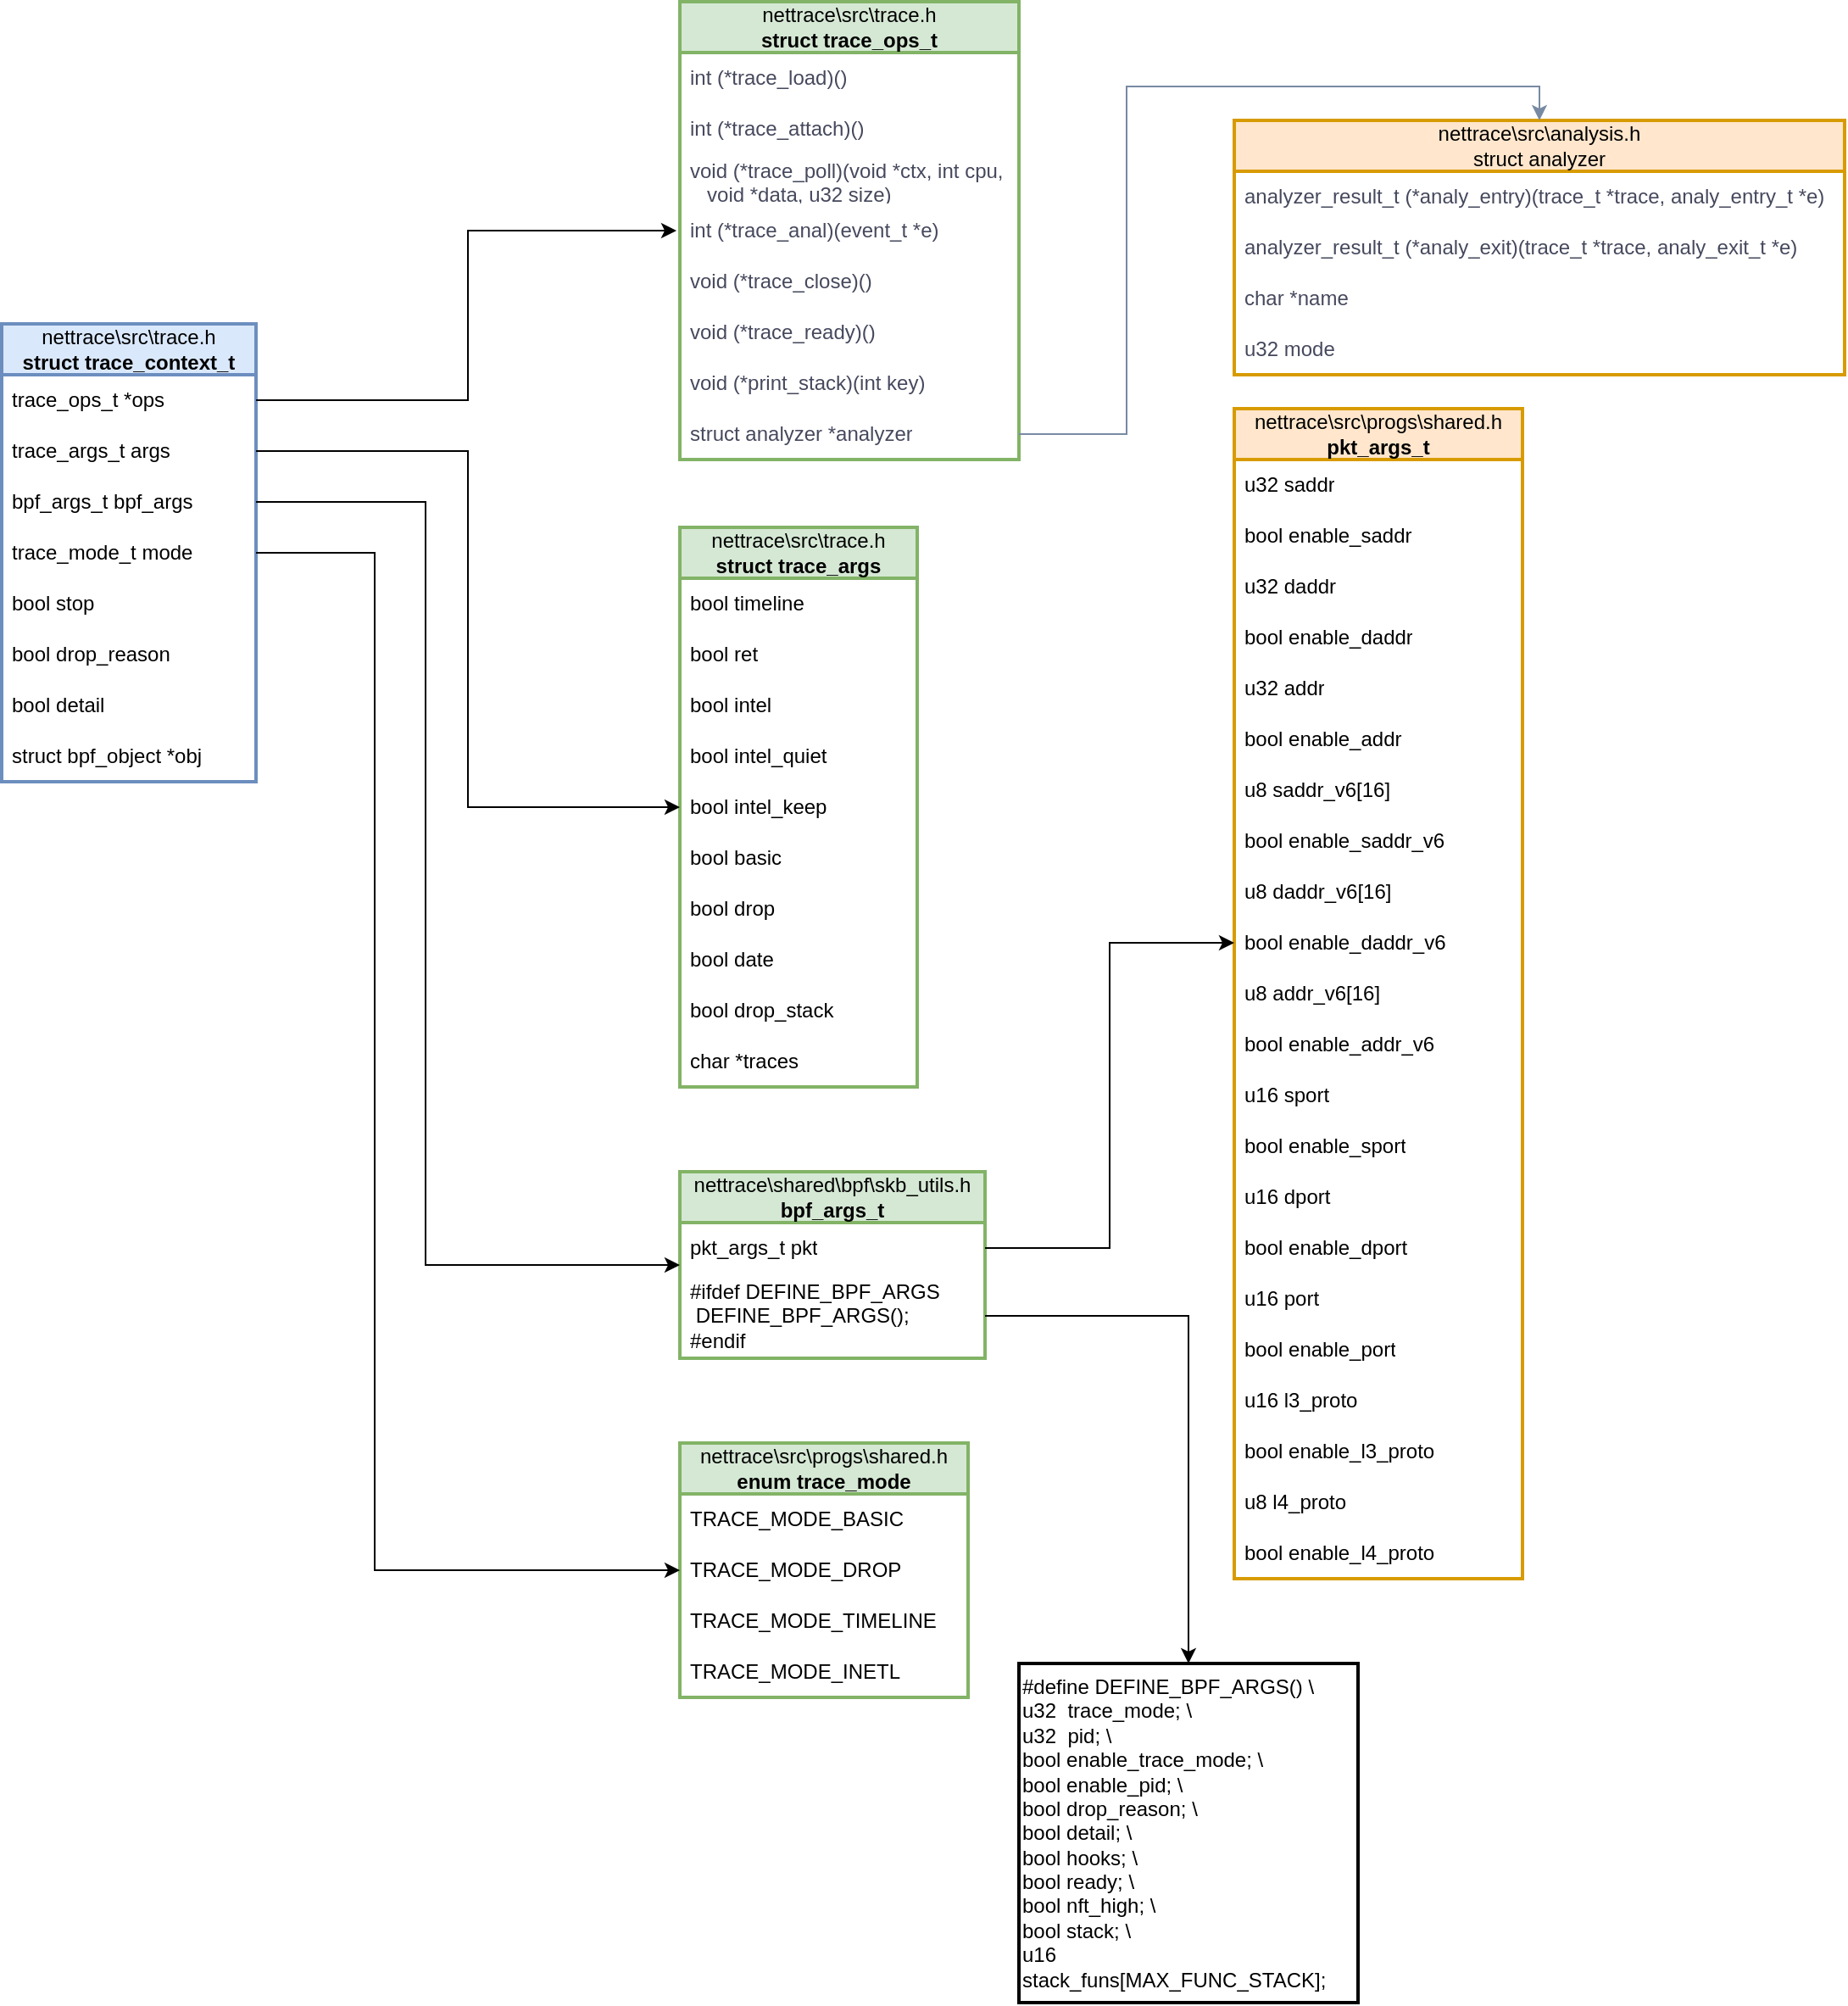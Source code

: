 <mxfile version="20.8.5" type="github">
  <diagram id="J2MnjOrFb4amIE_kZ2wo" name="第 1 页">
    <mxGraphModel dx="793" dy="2316" grid="1" gridSize="10" guides="1" tooltips="1" connect="1" arrows="1" fold="1" page="1" pageScale="1" pageWidth="827" pageHeight="1169" math="0" shadow="0">
      <root>
        <mxCell id="0" />
        <mxCell id="1" parent="0" />
        <mxCell id="d07pl93fS8qno-X2YD1w-11" value="nettrace\src\trace.h&lt;br&gt;&lt;b&gt;struct trace_ops_t&lt;/b&gt;" style="swimlane;fontStyle=0;childLayout=stackLayout;horizontal=1;startSize=30;horizontalStack=0;resizeParent=1;resizeParentMax=0;resizeLast=0;collapsible=1;marginBottom=0;whiteSpace=wrap;html=1;rounded=0;labelBackgroundColor=none;fillColor=#d5e8d4;strokeColor=#82b366;strokeWidth=2;perimeterSpacing=2;swimlaneLine=1;glass=0;shadow=0;" parent="1" vertex="1">
          <mxGeometry x="500" y="-330" width="200" height="270" as="geometry" />
        </mxCell>
        <mxCell id="d07pl93fS8qno-X2YD1w-12" value="int (*trace_load)()" style="text;strokeColor=none;fillColor=none;align=left;verticalAlign=middle;spacingLeft=4;spacingRight=4;overflow=hidden;points=[[0,0.5],[1,0.5]];portConstraint=eastwest;rotatable=0;whiteSpace=wrap;html=1;rounded=0;labelBackgroundColor=none;fontColor=#46495D;" parent="d07pl93fS8qno-X2YD1w-11" vertex="1">
          <mxGeometry y="30" width="200" height="30" as="geometry" />
        </mxCell>
        <mxCell id="d07pl93fS8qno-X2YD1w-15" value="int (*trace_attach)()" style="text;strokeColor=none;fillColor=none;align=left;verticalAlign=middle;spacingLeft=4;spacingRight=4;overflow=hidden;points=[[0,0.5],[1,0.5]];portConstraint=eastwest;rotatable=0;whiteSpace=wrap;html=1;rounded=0;labelBackgroundColor=none;fontColor=#46495D;" parent="d07pl93fS8qno-X2YD1w-11" vertex="1">
          <mxGeometry y="60" width="200" height="30" as="geometry" />
        </mxCell>
        <mxCell id="d07pl93fS8qno-X2YD1w-13" value="void (*trace_poll)(void *ctx, int cpu, &lt;br&gt;&lt;span style=&quot;white-space: pre;&quot;&gt; &lt;/span&gt;&lt;span style=&quot;white-space: pre;&quot;&gt; &lt;/span&gt;&lt;span style=&quot;white-space: pre;&quot;&gt; &lt;/span&gt;void *data, u32 size)" style="text;strokeColor=none;fillColor=none;align=left;verticalAlign=middle;spacingLeft=4;spacingRight=4;overflow=hidden;points=[[0,0.5],[1,0.5]];portConstraint=eastwest;rotatable=0;whiteSpace=wrap;html=1;rounded=0;labelBackgroundColor=none;fontColor=#46495D;" parent="d07pl93fS8qno-X2YD1w-11" vertex="1">
          <mxGeometry y="90" width="200" height="30" as="geometry" />
        </mxCell>
        <mxCell id="d07pl93fS8qno-X2YD1w-16" value="int (*trace_anal)(event_t *e)" style="text;strokeColor=none;fillColor=none;align=left;verticalAlign=middle;spacingLeft=4;spacingRight=4;overflow=hidden;points=[[0,0.5],[1,0.5]];portConstraint=eastwest;rotatable=0;whiteSpace=wrap;html=1;rounded=0;labelBackgroundColor=none;fontColor=#46495D;" parent="d07pl93fS8qno-X2YD1w-11" vertex="1">
          <mxGeometry y="120" width="200" height="30" as="geometry" />
        </mxCell>
        <mxCell id="d07pl93fS8qno-X2YD1w-14" value="void (*trace_close)()" style="text;strokeColor=none;fillColor=none;align=left;verticalAlign=middle;spacingLeft=4;spacingRight=4;overflow=hidden;points=[[0,0.5],[1,0.5]];portConstraint=eastwest;rotatable=0;whiteSpace=wrap;html=1;rounded=0;labelBackgroundColor=none;fontColor=#46495D;" parent="d07pl93fS8qno-X2YD1w-11" vertex="1">
          <mxGeometry y="150" width="200" height="30" as="geometry" />
        </mxCell>
        <mxCell id="d07pl93fS8qno-X2YD1w-17" value="void (*trace_ready)()" style="text;strokeColor=none;fillColor=none;align=left;verticalAlign=middle;spacingLeft=4;spacingRight=4;overflow=hidden;points=[[0,0.5],[1,0.5]];portConstraint=eastwest;rotatable=0;whiteSpace=wrap;html=1;rounded=0;labelBackgroundColor=none;fontColor=#46495D;" parent="d07pl93fS8qno-X2YD1w-11" vertex="1">
          <mxGeometry y="180" width="200" height="30" as="geometry" />
        </mxCell>
        <mxCell id="d07pl93fS8qno-X2YD1w-18" value="void (*print_stack)(int key)" style="text;strokeColor=none;fillColor=none;align=left;verticalAlign=middle;spacingLeft=4;spacingRight=4;overflow=hidden;points=[[0,0.5],[1,0.5]];portConstraint=eastwest;rotatable=0;whiteSpace=wrap;html=1;rounded=0;labelBackgroundColor=none;fontColor=#46495D;" parent="d07pl93fS8qno-X2YD1w-11" vertex="1">
          <mxGeometry y="210" width="200" height="30" as="geometry" />
        </mxCell>
        <mxCell id="d07pl93fS8qno-X2YD1w-19" value="struct analyzer *analyzer" style="text;strokeColor=none;fillColor=none;align=left;verticalAlign=middle;spacingLeft=4;spacingRight=4;overflow=hidden;points=[[0,0.5],[1,0.5]];portConstraint=eastwest;rotatable=0;whiteSpace=wrap;html=1;rounded=0;labelBackgroundColor=none;fontColor=#46495D;" parent="d07pl93fS8qno-X2YD1w-11" vertex="1">
          <mxGeometry y="240" width="200" height="30" as="geometry" />
        </mxCell>
        <mxCell id="d07pl93fS8qno-X2YD1w-21" value="nettrace\src\analysis.h&lt;br&gt;struct analyzer" style="swimlane;fontStyle=0;childLayout=stackLayout;horizontal=1;startSize=30;horizontalStack=0;resizeParent=1;resizeParentMax=0;resizeLast=0;collapsible=1;marginBottom=0;whiteSpace=wrap;html=1;rounded=0;labelBackgroundColor=none;fillColor=#ffe6cc;strokeColor=#d79b00;strokeWidth=2;" parent="1" vertex="1">
          <mxGeometry x="827" y="-260" width="360" height="150" as="geometry" />
        </mxCell>
        <mxCell id="d07pl93fS8qno-X2YD1w-22" value="analyzer_result_t (*analy_entry)(trace_t *trace, analy_entry_t *e)" style="text;strokeColor=none;fillColor=none;align=left;verticalAlign=middle;spacingLeft=4;spacingRight=4;overflow=hidden;points=[[0,0.5],[1,0.5]];portConstraint=eastwest;rotatable=0;whiteSpace=wrap;html=1;rounded=0;labelBackgroundColor=none;fontColor=#46495D;" parent="d07pl93fS8qno-X2YD1w-21" vertex="1">
          <mxGeometry y="30" width="360" height="30" as="geometry" />
        </mxCell>
        <mxCell id="d07pl93fS8qno-X2YD1w-23" value="analyzer_result_t (*analy_exit)(trace_t *trace, analy_exit_t *e)" style="text;strokeColor=none;fillColor=none;align=left;verticalAlign=middle;spacingLeft=4;spacingRight=4;overflow=hidden;points=[[0,0.5],[1,0.5]];portConstraint=eastwest;rotatable=0;whiteSpace=wrap;html=1;rounded=0;labelBackgroundColor=none;fontColor=#46495D;" parent="d07pl93fS8qno-X2YD1w-21" vertex="1">
          <mxGeometry y="60" width="360" height="30" as="geometry" />
        </mxCell>
        <mxCell id="d07pl93fS8qno-X2YD1w-24" value="char *name" style="text;strokeColor=none;fillColor=none;align=left;verticalAlign=middle;spacingLeft=4;spacingRight=4;overflow=hidden;points=[[0,0.5],[1,0.5]];portConstraint=eastwest;rotatable=0;whiteSpace=wrap;html=1;rounded=0;labelBackgroundColor=none;fontColor=#46495D;" parent="d07pl93fS8qno-X2YD1w-21" vertex="1">
          <mxGeometry y="90" width="360" height="30" as="geometry" />
        </mxCell>
        <mxCell id="d07pl93fS8qno-X2YD1w-25" value="u32 mode" style="text;strokeColor=none;fillColor=none;align=left;verticalAlign=middle;spacingLeft=4;spacingRight=4;overflow=hidden;points=[[0,0.5],[1,0.5]];portConstraint=eastwest;rotatable=0;whiteSpace=wrap;html=1;rounded=0;labelBackgroundColor=none;fontColor=#46495D;" parent="d07pl93fS8qno-X2YD1w-21" vertex="1">
          <mxGeometry y="120" width="360" height="30" as="geometry" />
        </mxCell>
        <mxCell id="d07pl93fS8qno-X2YD1w-27" style="edgeStyle=orthogonalEdgeStyle;rounded=0;orthogonalLoop=1;jettySize=auto;html=1;exitX=1;exitY=0.5;exitDx=0;exitDy=0;entryX=0.5;entryY=0;entryDx=0;entryDy=0;labelBackgroundColor=none;fontColor=default;strokeColor=#788AA3;" parent="1" source="d07pl93fS8qno-X2YD1w-19" target="d07pl93fS8qno-X2YD1w-21" edge="1">
          <mxGeometry relative="1" as="geometry" />
        </mxCell>
        <mxCell id="d07pl93fS8qno-X2YD1w-28" value="nettrace\src\trace.h&lt;br&gt;&lt;b&gt;struct trace_context_t&lt;/b&gt;" style="swimlane;fontStyle=0;childLayout=stackLayout;horizontal=1;startSize=30;horizontalStack=0;resizeParent=1;resizeParentMax=0;resizeLast=0;collapsible=1;marginBottom=0;whiteSpace=wrap;html=1;fillColor=#dae8fc;strokeColor=#6c8ebf;strokeWidth=2;" parent="1" vertex="1">
          <mxGeometry x="100" y="-140" width="150" height="270" as="geometry" />
        </mxCell>
        <mxCell id="d07pl93fS8qno-X2YD1w-29" value="trace_ops_t *ops" style="text;strokeColor=none;fillColor=none;align=left;verticalAlign=middle;spacingLeft=4;spacingRight=4;overflow=hidden;points=[[0,0.5],[1,0.5]];portConstraint=eastwest;rotatable=0;whiteSpace=wrap;html=1;" parent="d07pl93fS8qno-X2YD1w-28" vertex="1">
          <mxGeometry y="30" width="150" height="30" as="geometry" />
        </mxCell>
        <mxCell id="d07pl93fS8qno-X2YD1w-30" value="trace_args_t args" style="text;strokeColor=none;fillColor=none;align=left;verticalAlign=middle;spacingLeft=4;spacingRight=4;overflow=hidden;points=[[0,0.5],[1,0.5]];portConstraint=eastwest;rotatable=0;whiteSpace=wrap;html=1;" parent="d07pl93fS8qno-X2YD1w-28" vertex="1">
          <mxGeometry y="60" width="150" height="30" as="geometry" />
        </mxCell>
        <mxCell id="d07pl93fS8qno-X2YD1w-31" value="bpf_args_t bpf_args" style="text;strokeColor=none;fillColor=none;align=left;verticalAlign=middle;spacingLeft=4;spacingRight=4;overflow=hidden;points=[[0,0.5],[1,0.5]];portConstraint=eastwest;rotatable=0;whiteSpace=wrap;html=1;" parent="d07pl93fS8qno-X2YD1w-28" vertex="1">
          <mxGeometry y="90" width="150" height="30" as="geometry" />
        </mxCell>
        <mxCell id="d07pl93fS8qno-X2YD1w-34" value="trace_mode_t mode" style="text;strokeColor=none;fillColor=none;align=left;verticalAlign=middle;spacingLeft=4;spacingRight=4;overflow=hidden;points=[[0,0.5],[1,0.5]];portConstraint=eastwest;rotatable=0;whiteSpace=wrap;html=1;" parent="d07pl93fS8qno-X2YD1w-28" vertex="1">
          <mxGeometry y="120" width="150" height="30" as="geometry" />
        </mxCell>
        <mxCell id="d07pl93fS8qno-X2YD1w-35" value="bool  stop" style="text;strokeColor=none;fillColor=none;align=left;verticalAlign=middle;spacingLeft=4;spacingRight=4;overflow=hidden;points=[[0,0.5],[1,0.5]];portConstraint=eastwest;rotatable=0;whiteSpace=wrap;html=1;" parent="d07pl93fS8qno-X2YD1w-28" vertex="1">
          <mxGeometry y="150" width="150" height="30" as="geometry" />
        </mxCell>
        <mxCell id="d07pl93fS8qno-X2YD1w-36" value="bool  drop_reason" style="text;strokeColor=none;fillColor=none;align=left;verticalAlign=middle;spacingLeft=4;spacingRight=4;overflow=hidden;points=[[0,0.5],[1,0.5]];portConstraint=eastwest;rotatable=0;whiteSpace=wrap;html=1;" parent="d07pl93fS8qno-X2YD1w-28" vertex="1">
          <mxGeometry y="180" width="150" height="30" as="geometry" />
        </mxCell>
        <mxCell id="d07pl93fS8qno-X2YD1w-37" value="bool  detail" style="text;strokeColor=none;fillColor=none;align=left;verticalAlign=middle;spacingLeft=4;spacingRight=4;overflow=hidden;points=[[0,0.5],[1,0.5]];portConstraint=eastwest;rotatable=0;whiteSpace=wrap;html=1;" parent="d07pl93fS8qno-X2YD1w-28" vertex="1">
          <mxGeometry y="210" width="150" height="30" as="geometry" />
        </mxCell>
        <mxCell id="d07pl93fS8qno-X2YD1w-32" value="struct bpf_object *obj" style="text;strokeColor=none;fillColor=none;align=left;verticalAlign=middle;spacingLeft=4;spacingRight=4;overflow=hidden;points=[[0,0.5],[1,0.5]];portConstraint=eastwest;rotatable=0;whiteSpace=wrap;html=1;" parent="d07pl93fS8qno-X2YD1w-28" vertex="1">
          <mxGeometry y="240" width="150" height="30" as="geometry" />
        </mxCell>
        <mxCell id="d07pl93fS8qno-X2YD1w-39" value="nettrace\src\trace.h&lt;br&gt;&lt;b&gt;struct trace_args&lt;/b&gt;" style="swimlane;fontStyle=0;childLayout=stackLayout;horizontal=1;startSize=30;horizontalStack=0;resizeParent=1;resizeParentMax=0;resizeLast=0;collapsible=1;marginBottom=0;whiteSpace=wrap;html=1;rounded=0;shadow=0;glass=0;sketch=0;strokeWidth=2;fillColor=#d5e8d4;strokeColor=#82b366;" parent="1" vertex="1">
          <mxGeometry x="500" y="-20" width="140" height="330" as="geometry" />
        </mxCell>
        <mxCell id="d07pl93fS8qno-X2YD1w-40" value="bool timeline" style="text;strokeColor=none;fillColor=none;align=left;verticalAlign=middle;spacingLeft=4;spacingRight=4;overflow=hidden;points=[[0,0.5],[1,0.5]];portConstraint=eastwest;rotatable=0;whiteSpace=wrap;html=1;rounded=0;shadow=0;glass=0;sketch=0;strokeWidth=2;" parent="d07pl93fS8qno-X2YD1w-39" vertex="1">
          <mxGeometry y="30" width="140" height="30" as="geometry" />
        </mxCell>
        <mxCell id="d07pl93fS8qno-X2YD1w-41" value="bool ret" style="text;strokeColor=none;fillColor=none;align=left;verticalAlign=middle;spacingLeft=4;spacingRight=4;overflow=hidden;points=[[0,0.5],[1,0.5]];portConstraint=eastwest;rotatable=0;whiteSpace=wrap;html=1;rounded=0;shadow=0;glass=0;sketch=0;strokeWidth=2;" parent="d07pl93fS8qno-X2YD1w-39" vertex="1">
          <mxGeometry y="60" width="140" height="30" as="geometry" />
        </mxCell>
        <mxCell id="d07pl93fS8qno-X2YD1w-47" value="bool intel" style="text;strokeColor=none;fillColor=none;align=left;verticalAlign=middle;spacingLeft=4;spacingRight=4;overflow=hidden;points=[[0,0.5],[1,0.5]];portConstraint=eastwest;rotatable=0;whiteSpace=wrap;html=1;rounded=0;shadow=0;glass=0;sketch=0;strokeWidth=2;" parent="d07pl93fS8qno-X2YD1w-39" vertex="1">
          <mxGeometry y="90" width="140" height="30" as="geometry" />
        </mxCell>
        <mxCell id="d07pl93fS8qno-X2YD1w-48" value="bool intel_quiet" style="text;strokeColor=none;fillColor=none;align=left;verticalAlign=middle;spacingLeft=4;spacingRight=4;overflow=hidden;points=[[0,0.5],[1,0.5]];portConstraint=eastwest;rotatable=0;whiteSpace=wrap;html=1;rounded=0;shadow=0;glass=0;sketch=0;strokeWidth=2;" parent="d07pl93fS8qno-X2YD1w-39" vertex="1">
          <mxGeometry y="120" width="140" height="30" as="geometry" />
        </mxCell>
        <mxCell id="d07pl93fS8qno-X2YD1w-49" value="bool intel_keep" style="text;strokeColor=none;fillColor=none;align=left;verticalAlign=middle;spacingLeft=4;spacingRight=4;overflow=hidden;points=[[0,0.5],[1,0.5]];portConstraint=eastwest;rotatable=0;whiteSpace=wrap;html=1;rounded=0;shadow=0;glass=0;sketch=0;strokeWidth=2;" parent="d07pl93fS8qno-X2YD1w-39" vertex="1">
          <mxGeometry y="150" width="140" height="30" as="geometry" />
        </mxCell>
        <mxCell id="d07pl93fS8qno-X2YD1w-51" value="bool basic" style="text;strokeColor=none;fillColor=none;align=left;verticalAlign=middle;spacingLeft=4;spacingRight=4;overflow=hidden;points=[[0,0.5],[1,0.5]];portConstraint=eastwest;rotatable=0;whiteSpace=wrap;html=1;rounded=0;shadow=0;glass=0;sketch=0;strokeWidth=2;" parent="d07pl93fS8qno-X2YD1w-39" vertex="1">
          <mxGeometry y="180" width="140" height="30" as="geometry" />
        </mxCell>
        <mxCell id="d07pl93fS8qno-X2YD1w-52" value="bool drop" style="text;strokeColor=none;fillColor=none;align=left;verticalAlign=middle;spacingLeft=4;spacingRight=4;overflow=hidden;points=[[0,0.5],[1,0.5]];portConstraint=eastwest;rotatable=0;whiteSpace=wrap;html=1;rounded=0;shadow=0;glass=0;sketch=0;strokeWidth=2;" parent="d07pl93fS8qno-X2YD1w-39" vertex="1">
          <mxGeometry y="210" width="140" height="30" as="geometry" />
        </mxCell>
        <mxCell id="d07pl93fS8qno-X2YD1w-53" value="bool date" style="text;strokeColor=none;fillColor=none;align=left;verticalAlign=middle;spacingLeft=4;spacingRight=4;overflow=hidden;points=[[0,0.5],[1,0.5]];portConstraint=eastwest;rotatable=0;whiteSpace=wrap;html=1;rounded=0;shadow=0;glass=0;sketch=0;strokeWidth=2;" parent="d07pl93fS8qno-X2YD1w-39" vertex="1">
          <mxGeometry y="240" width="140" height="30" as="geometry" />
        </mxCell>
        <mxCell id="d07pl93fS8qno-X2YD1w-54" value="bool drop_stack" style="text;strokeColor=none;fillColor=none;align=left;verticalAlign=middle;spacingLeft=4;spacingRight=4;overflow=hidden;points=[[0,0.5],[1,0.5]];portConstraint=eastwest;rotatable=0;whiteSpace=wrap;html=1;rounded=0;shadow=0;glass=0;sketch=0;strokeWidth=2;" parent="d07pl93fS8qno-X2YD1w-39" vertex="1">
          <mxGeometry y="270" width="140" height="30" as="geometry" />
        </mxCell>
        <mxCell id="d07pl93fS8qno-X2YD1w-42" value="char *traces" style="text;strokeColor=none;fillColor=none;align=left;verticalAlign=middle;spacingLeft=4;spacingRight=4;overflow=hidden;points=[[0,0.5],[1,0.5]];portConstraint=eastwest;rotatable=0;whiteSpace=wrap;html=1;rounded=0;shadow=0;glass=0;sketch=0;strokeWidth=2;" parent="d07pl93fS8qno-X2YD1w-39" vertex="1">
          <mxGeometry y="300" width="140" height="30" as="geometry" />
        </mxCell>
        <mxCell id="d07pl93fS8qno-X2YD1w-45" style="edgeStyle=orthogonalEdgeStyle;rounded=0;orthogonalLoop=1;jettySize=auto;html=1;exitX=1;exitY=0.5;exitDx=0;exitDy=0;" parent="1" source="d07pl93fS8qno-X2YD1w-29" target="d07pl93fS8qno-X2YD1w-11" edge="1">
          <mxGeometry relative="1" as="geometry" />
        </mxCell>
        <mxCell id="d07pl93fS8qno-X2YD1w-55" style="edgeStyle=orthogonalEdgeStyle;rounded=0;orthogonalLoop=1;jettySize=auto;html=1;exitX=1;exitY=0.5;exitDx=0;exitDy=0;entryX=0;entryY=0.5;entryDx=0;entryDy=0;" parent="1" source="d07pl93fS8qno-X2YD1w-30" target="d07pl93fS8qno-X2YD1w-49" edge="1">
          <mxGeometry relative="1" as="geometry" />
        </mxCell>
        <mxCell id="d07pl93fS8qno-X2YD1w-56" value="nettrace\shared\bpf\skb_utils.h&lt;br&gt;&lt;b&gt;bpf_args_t&lt;/b&gt;" style="swimlane;fontStyle=0;childLayout=stackLayout;horizontal=1;startSize=30;horizontalStack=0;resizeParent=1;resizeParentMax=0;resizeLast=0;collapsible=1;marginBottom=0;whiteSpace=wrap;html=1;rounded=0;shadow=0;glass=0;sketch=0;strokeWidth=2;fillColor=#d5e8d4;strokeColor=#82b366;" parent="1" vertex="1">
          <mxGeometry x="500" y="360" width="180" height="110" as="geometry" />
        </mxCell>
        <mxCell id="d07pl93fS8qno-X2YD1w-57" value="pkt_args_t pkt" style="text;strokeColor=none;fillColor=none;align=left;verticalAlign=middle;spacingLeft=4;spacingRight=4;overflow=hidden;points=[[0,0.5],[1,0.5]];portConstraint=eastwest;rotatable=0;whiteSpace=wrap;html=1;rounded=0;shadow=0;glass=0;sketch=0;strokeWidth=2;" parent="d07pl93fS8qno-X2YD1w-56" vertex="1">
          <mxGeometry y="30" width="180" height="30" as="geometry" />
        </mxCell>
        <mxCell id="d07pl93fS8qno-X2YD1w-58" value="&lt;div&gt;#ifdef DEFINE_BPF_ARGS&lt;/div&gt;&lt;div&gt; &lt;span style=&quot;white-space: pre;&quot;&gt; &lt;/span&gt;DEFINE_BPF_ARGS();&lt;/div&gt;&lt;div&gt;#endif&lt;/div&gt;" style="text;strokeColor=none;fillColor=none;align=left;verticalAlign=middle;spacingLeft=4;spacingRight=4;overflow=hidden;points=[[0,0.5],[1,0.5]];portConstraint=eastwest;rotatable=0;whiteSpace=wrap;html=1;rounded=0;shadow=0;glass=0;sketch=0;strokeWidth=2;" parent="d07pl93fS8qno-X2YD1w-56" vertex="1">
          <mxGeometry y="60" width="180" height="50" as="geometry" />
        </mxCell>
        <mxCell id="d07pl93fS8qno-X2YD1w-60" value="&lt;div&gt;#define DEFINE_BPF_ARGS() \&lt;/div&gt;&lt;div&gt;&lt;span style=&quot;&quot;&gt; &lt;/span&gt;u32&amp;nbsp; trace_mode;&lt;span style=&quot;&quot;&gt; &lt;/span&gt;\&lt;/div&gt;&lt;div&gt;&lt;span style=&quot;&quot;&gt; &lt;/span&gt;u32&amp;nbsp; pid;&lt;span style=&quot;&quot;&gt;  &lt;/span&gt;\&lt;/div&gt;&lt;div&gt;&lt;span style=&quot;&quot;&gt; &lt;/span&gt;bool enable_trace_mode;&lt;span style=&quot;&quot;&gt; &lt;/span&gt;\&lt;/div&gt;&lt;div&gt;&lt;span style=&quot;&quot;&gt; &lt;/span&gt;bool enable_pid;&lt;span style=&quot;&quot;&gt; &lt;/span&gt;\&lt;/div&gt;&lt;div&gt;&lt;span style=&quot;&quot;&gt; &lt;/span&gt;bool drop_reason;&lt;span style=&quot;&quot;&gt; &lt;/span&gt;\&lt;/div&gt;&lt;div&gt;&lt;span style=&quot;&quot;&gt; &lt;/span&gt;bool detail;&lt;span style=&quot;&quot;&gt;  &lt;/span&gt;\&lt;/div&gt;&lt;div&gt;&lt;span style=&quot;&quot;&gt; &lt;/span&gt;bool hooks;&lt;span style=&quot;&quot;&gt;  &lt;/span&gt;\&lt;/div&gt;&lt;div&gt;&lt;span style=&quot;&quot;&gt; &lt;/span&gt;bool ready;&lt;span style=&quot;&quot;&gt;  &lt;/span&gt;\&lt;/div&gt;&lt;div&gt;&lt;span style=&quot;&quot;&gt; &lt;/span&gt;bool nft_high;&lt;span style=&quot;&quot;&gt;  &lt;/span&gt;\&lt;/div&gt;&lt;div&gt;&lt;span style=&quot;&quot;&gt; &lt;/span&gt;bool stack;&lt;span style=&quot;&quot;&gt;  &lt;/span&gt;\&lt;/div&gt;&lt;div&gt;&lt;span style=&quot;&quot;&gt; &lt;/span&gt;u16&amp;nbsp; stack_funs[MAX_FUNC_STACK];&lt;/div&gt;" style="whiteSpace=wrap;html=1;aspect=fixed;rounded=0;shadow=0;glass=0;sketch=0;strokeWidth=2;align=left;" parent="1" vertex="1">
          <mxGeometry x="700" y="650" width="200" height="200" as="geometry" />
        </mxCell>
        <mxCell id="d07pl93fS8qno-X2YD1w-62" style="edgeStyle=orthogonalEdgeStyle;rounded=0;orthogonalLoop=1;jettySize=auto;html=1;exitX=1;exitY=0.5;exitDx=0;exitDy=0;entryX=0.5;entryY=0;entryDx=0;entryDy=0;" parent="1" source="d07pl93fS8qno-X2YD1w-58" target="d07pl93fS8qno-X2YD1w-60" edge="1">
          <mxGeometry relative="1" as="geometry" />
        </mxCell>
        <mxCell id="d07pl93fS8qno-X2YD1w-63" style="edgeStyle=orthogonalEdgeStyle;rounded=0;orthogonalLoop=1;jettySize=auto;html=1;exitX=1;exitY=0.5;exitDx=0;exitDy=0;entryX=0;entryY=0.5;entryDx=0;entryDy=0;" parent="1" source="d07pl93fS8qno-X2YD1w-31" target="d07pl93fS8qno-X2YD1w-56" edge="1">
          <mxGeometry relative="1" as="geometry">
            <Array as="points">
              <mxPoint x="350" y="-35" />
              <mxPoint x="350" y="415" />
            </Array>
          </mxGeometry>
        </mxCell>
        <mxCell id="d07pl93fS8qno-X2YD1w-64" value="nettrace\src\progs\shared.h&lt;br&gt;&lt;b&gt;enum trace_mode&lt;/b&gt;" style="swimlane;fontStyle=0;childLayout=stackLayout;horizontal=1;startSize=30;horizontalStack=0;resizeParent=1;resizeParentMax=0;resizeLast=0;collapsible=1;marginBottom=0;whiteSpace=wrap;html=1;rounded=0;shadow=0;glass=0;sketch=0;strokeWidth=2;fillColor=#d5e8d4;strokeColor=#82b366;" parent="1" vertex="1">
          <mxGeometry x="500" y="520" width="170" height="150" as="geometry" />
        </mxCell>
        <mxCell id="d07pl93fS8qno-X2YD1w-65" value="TRACE_MODE_BASIC" style="text;strokeColor=none;fillColor=none;align=left;verticalAlign=middle;spacingLeft=4;spacingRight=4;overflow=hidden;points=[[0,0.5],[1,0.5]];portConstraint=eastwest;rotatable=0;whiteSpace=wrap;html=1;rounded=0;shadow=0;glass=0;sketch=0;strokeWidth=2;" parent="d07pl93fS8qno-X2YD1w-64" vertex="1">
          <mxGeometry y="30" width="170" height="30" as="geometry" />
        </mxCell>
        <mxCell id="d07pl93fS8qno-X2YD1w-66" value="TRACE_MODE_DROP" style="text;strokeColor=none;fillColor=none;align=left;verticalAlign=middle;spacingLeft=4;spacingRight=4;overflow=hidden;points=[[0,0.5],[1,0.5]];portConstraint=eastwest;rotatable=0;whiteSpace=wrap;html=1;rounded=0;shadow=0;glass=0;sketch=0;strokeWidth=2;" parent="d07pl93fS8qno-X2YD1w-64" vertex="1">
          <mxGeometry y="60" width="170" height="30" as="geometry" />
        </mxCell>
        <mxCell id="d07pl93fS8qno-X2YD1w-68" value="TRACE_MODE_TIMELINE" style="text;strokeColor=none;fillColor=none;align=left;verticalAlign=middle;spacingLeft=4;spacingRight=4;overflow=hidden;points=[[0,0.5],[1,0.5]];portConstraint=eastwest;rotatable=0;whiteSpace=wrap;html=1;rounded=0;shadow=0;glass=0;sketch=0;strokeWidth=2;" parent="d07pl93fS8qno-X2YD1w-64" vertex="1">
          <mxGeometry y="90" width="170" height="30" as="geometry" />
        </mxCell>
        <mxCell id="d07pl93fS8qno-X2YD1w-67" value="TRACE_MODE_INETL" style="text;strokeColor=none;fillColor=none;align=left;verticalAlign=middle;spacingLeft=4;spacingRight=4;overflow=hidden;points=[[0,0.5],[1,0.5]];portConstraint=eastwest;rotatable=0;whiteSpace=wrap;html=1;rounded=0;shadow=0;glass=0;sketch=0;strokeWidth=2;" parent="d07pl93fS8qno-X2YD1w-64" vertex="1">
          <mxGeometry y="120" width="170" height="30" as="geometry" />
        </mxCell>
        <mxCell id="d07pl93fS8qno-X2YD1w-69" style="edgeStyle=orthogonalEdgeStyle;rounded=0;orthogonalLoop=1;jettySize=auto;html=1;exitX=1;exitY=0.5;exitDx=0;exitDy=0;" parent="1" source="d07pl93fS8qno-X2YD1w-34" target="d07pl93fS8qno-X2YD1w-66" edge="1">
          <mxGeometry relative="1" as="geometry">
            <Array as="points">
              <mxPoint x="320" y="-5" />
              <mxPoint x="320" y="595" />
            </Array>
          </mxGeometry>
        </mxCell>
        <mxCell id="WR6IVmyZv5QHbgeaVstu-1" value="nettrace\src\progs\shared.h&lt;b&gt;&lt;br&gt;pkt_args_t&lt;/b&gt;" style="swimlane;fontStyle=0;childLayout=stackLayout;horizontal=1;startSize=30;horizontalStack=0;resizeParent=1;resizeParentMax=0;resizeLast=0;collapsible=1;marginBottom=0;whiteSpace=wrap;html=1;strokeWidth=2;fillColor=#ffe6cc;strokeColor=#d79b00;" parent="1" vertex="1">
          <mxGeometry x="827" y="-90" width="170" height="690" as="geometry" />
        </mxCell>
        <mxCell id="WR6IVmyZv5QHbgeaVstu-2" value="u32 saddr" style="text;strokeColor=none;fillColor=none;align=left;verticalAlign=middle;spacingLeft=4;spacingRight=4;overflow=hidden;points=[[0,0.5],[1,0.5]];portConstraint=eastwest;rotatable=0;whiteSpace=wrap;html=1;strokeWidth=2;" parent="WR6IVmyZv5QHbgeaVstu-1" vertex="1">
          <mxGeometry y="30" width="170" height="30" as="geometry" />
        </mxCell>
        <mxCell id="WR6IVmyZv5QHbgeaVstu-3" value="bool enable_saddr" style="text;strokeColor=none;fillColor=none;align=left;verticalAlign=middle;spacingLeft=4;spacingRight=4;overflow=hidden;points=[[0,0.5],[1,0.5]];portConstraint=eastwest;rotatable=0;whiteSpace=wrap;html=1;strokeWidth=2;" parent="WR6IVmyZv5QHbgeaVstu-1" vertex="1">
          <mxGeometry y="60" width="170" height="30" as="geometry" />
        </mxCell>
        <mxCell id="WR6IVmyZv5QHbgeaVstu-5" value="u32 daddr" style="text;strokeColor=none;fillColor=none;align=left;verticalAlign=middle;spacingLeft=4;spacingRight=4;overflow=hidden;points=[[0,0.5],[1,0.5]];portConstraint=eastwest;rotatable=0;whiteSpace=wrap;html=1;strokeWidth=2;" parent="WR6IVmyZv5QHbgeaVstu-1" vertex="1">
          <mxGeometry y="90" width="170" height="30" as="geometry" />
        </mxCell>
        <mxCell id="WR6IVmyZv5QHbgeaVstu-6" value="bool enable_daddr" style="text;strokeColor=none;fillColor=none;align=left;verticalAlign=middle;spacingLeft=4;spacingRight=4;overflow=hidden;points=[[0,0.5],[1,0.5]];portConstraint=eastwest;rotatable=0;whiteSpace=wrap;html=1;strokeWidth=2;" parent="WR6IVmyZv5QHbgeaVstu-1" vertex="1">
          <mxGeometry y="120" width="170" height="30" as="geometry" />
        </mxCell>
        <mxCell id="WR6IVmyZv5QHbgeaVstu-7" value="u32 addr" style="text;strokeColor=none;fillColor=none;align=left;verticalAlign=middle;spacingLeft=4;spacingRight=4;overflow=hidden;points=[[0,0.5],[1,0.5]];portConstraint=eastwest;rotatable=0;whiteSpace=wrap;html=1;strokeWidth=2;" parent="WR6IVmyZv5QHbgeaVstu-1" vertex="1">
          <mxGeometry y="150" width="170" height="30" as="geometry" />
        </mxCell>
        <mxCell id="WR6IVmyZv5QHbgeaVstu-8" value="bool enable_addr" style="text;strokeColor=none;fillColor=none;align=left;verticalAlign=middle;spacingLeft=4;spacingRight=4;overflow=hidden;points=[[0,0.5],[1,0.5]];portConstraint=eastwest;rotatable=0;whiteSpace=wrap;html=1;strokeWidth=2;" parent="WR6IVmyZv5QHbgeaVstu-1" vertex="1">
          <mxGeometry y="180" width="170" height="30" as="geometry" />
        </mxCell>
        <mxCell id="WR6IVmyZv5QHbgeaVstu-9" value="u8 saddr_v6[16]" style="text;strokeColor=none;fillColor=none;align=left;verticalAlign=middle;spacingLeft=4;spacingRight=4;overflow=hidden;points=[[0,0.5],[1,0.5]];portConstraint=eastwest;rotatable=0;whiteSpace=wrap;html=1;strokeWidth=2;" parent="WR6IVmyZv5QHbgeaVstu-1" vertex="1">
          <mxGeometry y="210" width="170" height="30" as="geometry" />
        </mxCell>
        <mxCell id="WR6IVmyZv5QHbgeaVstu-10" value="bool enable_saddr_v6" style="text;strokeColor=none;fillColor=none;align=left;verticalAlign=middle;spacingLeft=4;spacingRight=4;overflow=hidden;points=[[0,0.5],[1,0.5]];portConstraint=eastwest;rotatable=0;whiteSpace=wrap;html=1;strokeWidth=2;" parent="WR6IVmyZv5QHbgeaVstu-1" vertex="1">
          <mxGeometry y="240" width="170" height="30" as="geometry" />
        </mxCell>
        <mxCell id="WR6IVmyZv5QHbgeaVstu-11" value="u8 daddr_v6[16]" style="text;strokeColor=none;fillColor=none;align=left;verticalAlign=middle;spacingLeft=4;spacingRight=4;overflow=hidden;points=[[0,0.5],[1,0.5]];portConstraint=eastwest;rotatable=0;whiteSpace=wrap;html=1;strokeWidth=2;" parent="WR6IVmyZv5QHbgeaVstu-1" vertex="1">
          <mxGeometry y="270" width="170" height="30" as="geometry" />
        </mxCell>
        <mxCell id="WR6IVmyZv5QHbgeaVstu-12" value="bool enable_daddr_v6" style="text;strokeColor=none;fillColor=none;align=left;verticalAlign=middle;spacingLeft=4;spacingRight=4;overflow=hidden;points=[[0,0.5],[1,0.5]];portConstraint=eastwest;rotatable=0;whiteSpace=wrap;html=1;strokeWidth=2;" parent="WR6IVmyZv5QHbgeaVstu-1" vertex="1">
          <mxGeometry y="300" width="170" height="30" as="geometry" />
        </mxCell>
        <mxCell id="WR6IVmyZv5QHbgeaVstu-13" value="u8 addr_v6[16]" style="text;strokeColor=none;fillColor=none;align=left;verticalAlign=middle;spacingLeft=4;spacingRight=4;overflow=hidden;points=[[0,0.5],[1,0.5]];portConstraint=eastwest;rotatable=0;whiteSpace=wrap;html=1;strokeWidth=2;" parent="WR6IVmyZv5QHbgeaVstu-1" vertex="1">
          <mxGeometry y="330" width="170" height="30" as="geometry" />
        </mxCell>
        <mxCell id="WR6IVmyZv5QHbgeaVstu-14" value="bool enable_addr_v6" style="text;strokeColor=none;fillColor=none;align=left;verticalAlign=middle;spacingLeft=4;spacingRight=4;overflow=hidden;points=[[0,0.5],[1,0.5]];portConstraint=eastwest;rotatable=0;whiteSpace=wrap;html=1;strokeWidth=2;" parent="WR6IVmyZv5QHbgeaVstu-1" vertex="1">
          <mxGeometry y="360" width="170" height="30" as="geometry" />
        </mxCell>
        <mxCell id="WR6IVmyZv5QHbgeaVstu-15" value="u16 sport" style="text;strokeColor=none;fillColor=none;align=left;verticalAlign=middle;spacingLeft=4;spacingRight=4;overflow=hidden;points=[[0,0.5],[1,0.5]];portConstraint=eastwest;rotatable=0;whiteSpace=wrap;html=1;strokeWidth=2;" parent="WR6IVmyZv5QHbgeaVstu-1" vertex="1">
          <mxGeometry y="390" width="170" height="30" as="geometry" />
        </mxCell>
        <mxCell id="WR6IVmyZv5QHbgeaVstu-17" value="bool enable_sport" style="text;strokeColor=none;fillColor=none;align=left;verticalAlign=middle;spacingLeft=4;spacingRight=4;overflow=hidden;points=[[0,0.5],[1,0.5]];portConstraint=eastwest;rotatable=0;whiteSpace=wrap;html=1;strokeWidth=2;" parent="WR6IVmyZv5QHbgeaVstu-1" vertex="1">
          <mxGeometry y="420" width="170" height="30" as="geometry" />
        </mxCell>
        <mxCell id="WR6IVmyZv5QHbgeaVstu-18" value="u16 dport" style="text;strokeColor=none;fillColor=none;align=left;verticalAlign=middle;spacingLeft=4;spacingRight=4;overflow=hidden;points=[[0,0.5],[1,0.5]];portConstraint=eastwest;rotatable=0;whiteSpace=wrap;html=1;strokeWidth=2;" parent="WR6IVmyZv5QHbgeaVstu-1" vertex="1">
          <mxGeometry y="450" width="170" height="30" as="geometry" />
        </mxCell>
        <mxCell id="WR6IVmyZv5QHbgeaVstu-19" value="bool enable_dport" style="text;strokeColor=none;fillColor=none;align=left;verticalAlign=middle;spacingLeft=4;spacingRight=4;overflow=hidden;points=[[0,0.5],[1,0.5]];portConstraint=eastwest;rotatable=0;whiteSpace=wrap;html=1;strokeWidth=2;" parent="WR6IVmyZv5QHbgeaVstu-1" vertex="1">
          <mxGeometry y="480" width="170" height="30" as="geometry" />
        </mxCell>
        <mxCell id="WR6IVmyZv5QHbgeaVstu-20" value="u16 port" style="text;strokeColor=none;fillColor=none;align=left;verticalAlign=middle;spacingLeft=4;spacingRight=4;overflow=hidden;points=[[0,0.5],[1,0.5]];portConstraint=eastwest;rotatable=0;whiteSpace=wrap;html=1;strokeWidth=2;" parent="WR6IVmyZv5QHbgeaVstu-1" vertex="1">
          <mxGeometry y="510" width="170" height="30" as="geometry" />
        </mxCell>
        <mxCell id="WR6IVmyZv5QHbgeaVstu-21" value="bool enable_port" style="text;strokeColor=none;fillColor=none;align=left;verticalAlign=middle;spacingLeft=4;spacingRight=4;overflow=hidden;points=[[0,0.5],[1,0.5]];portConstraint=eastwest;rotatable=0;whiteSpace=wrap;html=1;strokeWidth=2;" parent="WR6IVmyZv5QHbgeaVstu-1" vertex="1">
          <mxGeometry y="540" width="170" height="30" as="geometry" />
        </mxCell>
        <mxCell id="WR6IVmyZv5QHbgeaVstu-22" value="u16 l3_proto" style="text;strokeColor=none;fillColor=none;align=left;verticalAlign=middle;spacingLeft=4;spacingRight=4;overflow=hidden;points=[[0,0.5],[1,0.5]];portConstraint=eastwest;rotatable=0;whiteSpace=wrap;html=1;strokeWidth=2;" parent="WR6IVmyZv5QHbgeaVstu-1" vertex="1">
          <mxGeometry y="570" width="170" height="30" as="geometry" />
        </mxCell>
        <mxCell id="WR6IVmyZv5QHbgeaVstu-23" value="bool enable_l3_proto" style="text;strokeColor=none;fillColor=none;align=left;verticalAlign=middle;spacingLeft=4;spacingRight=4;overflow=hidden;points=[[0,0.5],[1,0.5]];portConstraint=eastwest;rotatable=0;whiteSpace=wrap;html=1;strokeWidth=2;" parent="WR6IVmyZv5QHbgeaVstu-1" vertex="1">
          <mxGeometry y="600" width="170" height="30" as="geometry" />
        </mxCell>
        <mxCell id="WR6IVmyZv5QHbgeaVstu-24" value="u8 l4_proto" style="text;strokeColor=none;fillColor=none;align=left;verticalAlign=middle;spacingLeft=4;spacingRight=4;overflow=hidden;points=[[0,0.5],[1,0.5]];portConstraint=eastwest;rotatable=0;whiteSpace=wrap;html=1;strokeWidth=2;" parent="WR6IVmyZv5QHbgeaVstu-1" vertex="1">
          <mxGeometry y="630" width="170" height="30" as="geometry" />
        </mxCell>
        <mxCell id="WR6IVmyZv5QHbgeaVstu-4" value="bool enable_l4_proto" style="text;strokeColor=none;fillColor=none;align=left;verticalAlign=middle;spacingLeft=4;spacingRight=4;overflow=hidden;points=[[0,0.5],[1,0.5]];portConstraint=eastwest;rotatable=0;whiteSpace=wrap;html=1;strokeWidth=2;" parent="WR6IVmyZv5QHbgeaVstu-1" vertex="1">
          <mxGeometry y="660" width="170" height="30" as="geometry" />
        </mxCell>
        <mxCell id="9_sRllinG_6qHr1Zlxdy-1" style="edgeStyle=orthogonalEdgeStyle;rounded=0;orthogonalLoop=1;jettySize=auto;html=1;exitX=1;exitY=0.5;exitDx=0;exitDy=0;entryX=0;entryY=0.5;entryDx=0;entryDy=0;" edge="1" parent="1" source="d07pl93fS8qno-X2YD1w-57" target="WR6IVmyZv5QHbgeaVstu-12">
          <mxGeometry relative="1" as="geometry" />
        </mxCell>
      </root>
    </mxGraphModel>
  </diagram>
</mxfile>
